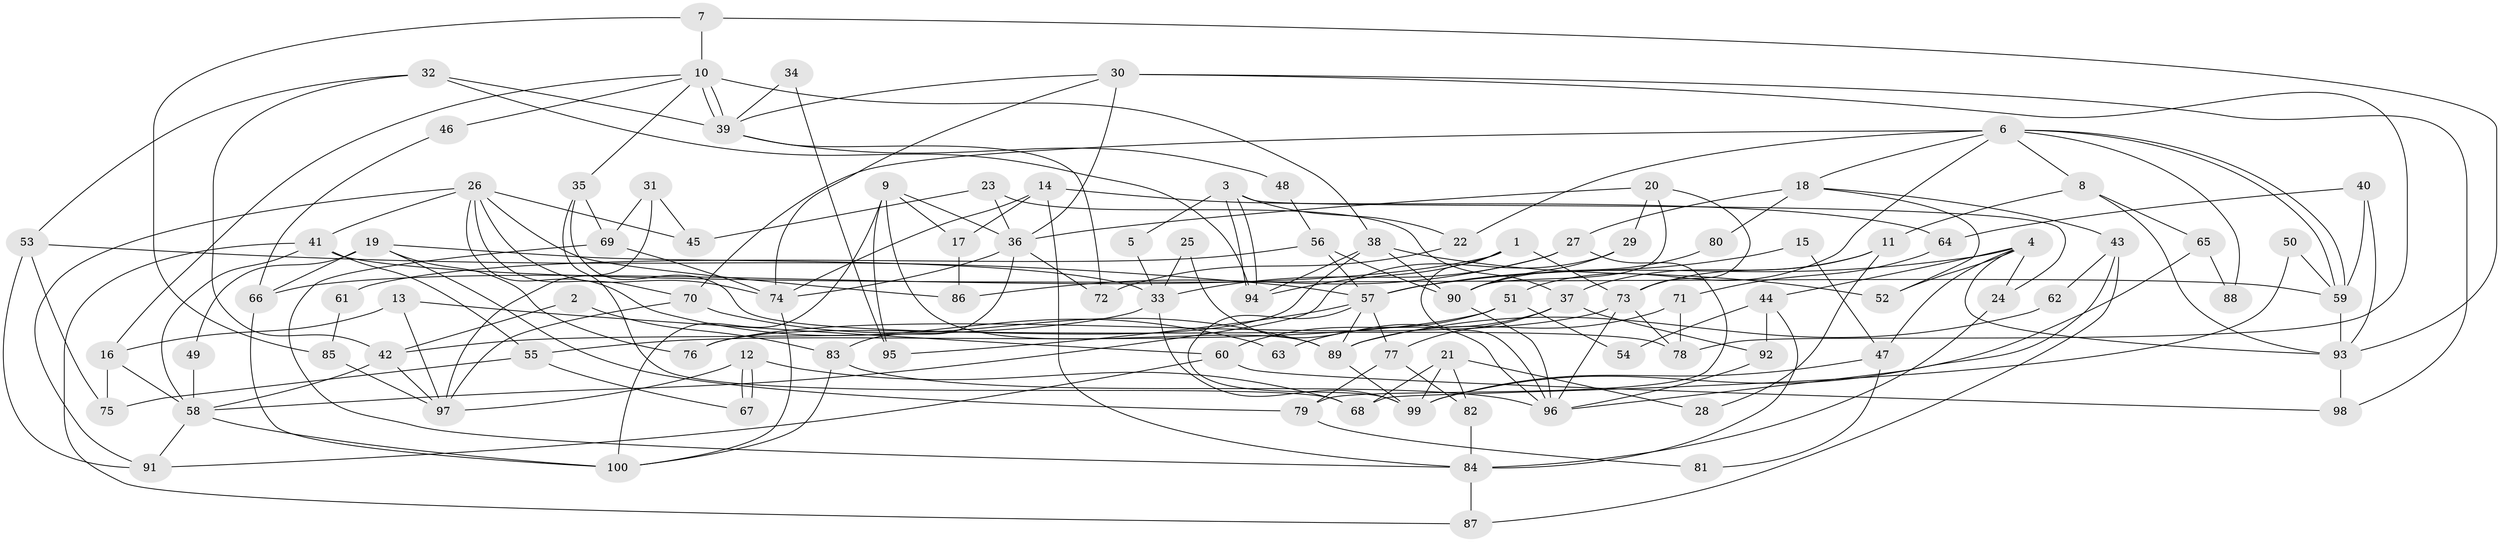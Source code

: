 // Generated by graph-tools (version 1.1) at 2025/38/02/21/25 10:38:59]
// undirected, 100 vertices, 200 edges
graph export_dot {
graph [start="1"]
  node [color=gray90,style=filled];
  1;
  2;
  3;
  4;
  5;
  6;
  7;
  8;
  9;
  10;
  11;
  12;
  13;
  14;
  15;
  16;
  17;
  18;
  19;
  20;
  21;
  22;
  23;
  24;
  25;
  26;
  27;
  28;
  29;
  30;
  31;
  32;
  33;
  34;
  35;
  36;
  37;
  38;
  39;
  40;
  41;
  42;
  43;
  44;
  45;
  46;
  47;
  48;
  49;
  50;
  51;
  52;
  53;
  54;
  55;
  56;
  57;
  58;
  59;
  60;
  61;
  62;
  63;
  64;
  65;
  66;
  67;
  68;
  69;
  70;
  71;
  72;
  73;
  74;
  75;
  76;
  77;
  78;
  79;
  80;
  81;
  82;
  83;
  84;
  85;
  86;
  87;
  88;
  89;
  90;
  91;
  92;
  93;
  94;
  95;
  96;
  97;
  98;
  99;
  100;
  1 -- 96;
  1 -- 94;
  1 -- 66;
  1 -- 73;
  2 -- 83;
  2 -- 42;
  3 -- 24;
  3 -- 94;
  3 -- 94;
  3 -- 5;
  3 -- 22;
  4 -- 57;
  4 -- 52;
  4 -- 24;
  4 -- 44;
  4 -- 47;
  4 -- 93;
  5 -- 33;
  6 -- 59;
  6 -- 59;
  6 -- 22;
  6 -- 8;
  6 -- 18;
  6 -- 51;
  6 -- 70;
  6 -- 88;
  7 -- 10;
  7 -- 93;
  7 -- 85;
  8 -- 93;
  8 -- 11;
  8 -- 65;
  9 -- 100;
  9 -- 36;
  9 -- 17;
  9 -- 89;
  9 -- 95;
  10 -- 38;
  10 -- 39;
  10 -- 39;
  10 -- 16;
  10 -- 35;
  10 -- 46;
  11 -- 73;
  11 -- 28;
  11 -- 37;
  12 -- 97;
  12 -- 67;
  12 -- 67;
  12 -- 68;
  13 -- 16;
  13 -- 97;
  13 -- 60;
  14 -- 84;
  14 -- 17;
  14 -- 64;
  14 -- 74;
  15 -- 47;
  15 -- 57;
  16 -- 58;
  16 -- 75;
  17 -- 86;
  18 -- 43;
  18 -- 27;
  18 -- 52;
  18 -- 80;
  19 -- 66;
  19 -- 33;
  19 -- 49;
  19 -- 76;
  19 -- 79;
  20 -- 36;
  20 -- 73;
  20 -- 29;
  20 -- 90;
  21 -- 99;
  21 -- 68;
  21 -- 28;
  21 -- 82;
  22 -- 72;
  23 -- 36;
  23 -- 37;
  23 -- 45;
  24 -- 84;
  25 -- 33;
  25 -- 96;
  26 -- 70;
  26 -- 41;
  26 -- 45;
  26 -- 63;
  26 -- 74;
  26 -- 86;
  26 -- 91;
  27 -- 33;
  27 -- 79;
  27 -- 86;
  29 -- 90;
  29 -- 58;
  30 -- 36;
  30 -- 74;
  30 -- 39;
  30 -- 78;
  30 -- 98;
  31 -- 45;
  31 -- 69;
  31 -- 97;
  32 -- 39;
  32 -- 42;
  32 -- 53;
  32 -- 94;
  33 -- 99;
  33 -- 42;
  34 -- 95;
  34 -- 39;
  35 -- 78;
  35 -- 68;
  35 -- 69;
  36 -- 83;
  36 -- 74;
  36 -- 72;
  37 -- 77;
  37 -- 63;
  37 -- 92;
  38 -- 76;
  38 -- 94;
  38 -- 52;
  38 -- 90;
  39 -- 48;
  39 -- 72;
  40 -- 59;
  40 -- 93;
  40 -- 64;
  41 -- 58;
  41 -- 59;
  41 -- 55;
  41 -- 87;
  42 -- 58;
  42 -- 97;
  43 -- 96;
  43 -- 87;
  43 -- 62;
  44 -- 84;
  44 -- 54;
  44 -- 92;
  46 -- 66;
  47 -- 99;
  47 -- 81;
  48 -- 56;
  49 -- 58;
  50 -- 68;
  50 -- 59;
  51 -- 55;
  51 -- 54;
  51 -- 60;
  53 -- 91;
  53 -- 57;
  53 -- 75;
  55 -- 75;
  55 -- 67;
  56 -- 90;
  56 -- 57;
  56 -- 61;
  57 -- 89;
  57 -- 77;
  57 -- 95;
  57 -- 99;
  58 -- 91;
  58 -- 100;
  59 -- 93;
  60 -- 91;
  60 -- 98;
  61 -- 85;
  62 -- 89;
  64 -- 71;
  65 -- 99;
  65 -- 88;
  66 -- 100;
  69 -- 74;
  69 -- 84;
  70 -- 89;
  70 -- 97;
  71 -- 78;
  71 -- 89;
  73 -- 96;
  73 -- 76;
  73 -- 78;
  74 -- 100;
  77 -- 79;
  77 -- 82;
  79 -- 81;
  80 -- 90;
  82 -- 84;
  83 -- 96;
  83 -- 100;
  84 -- 87;
  85 -- 97;
  89 -- 99;
  90 -- 96;
  92 -- 96;
  93 -- 98;
}
